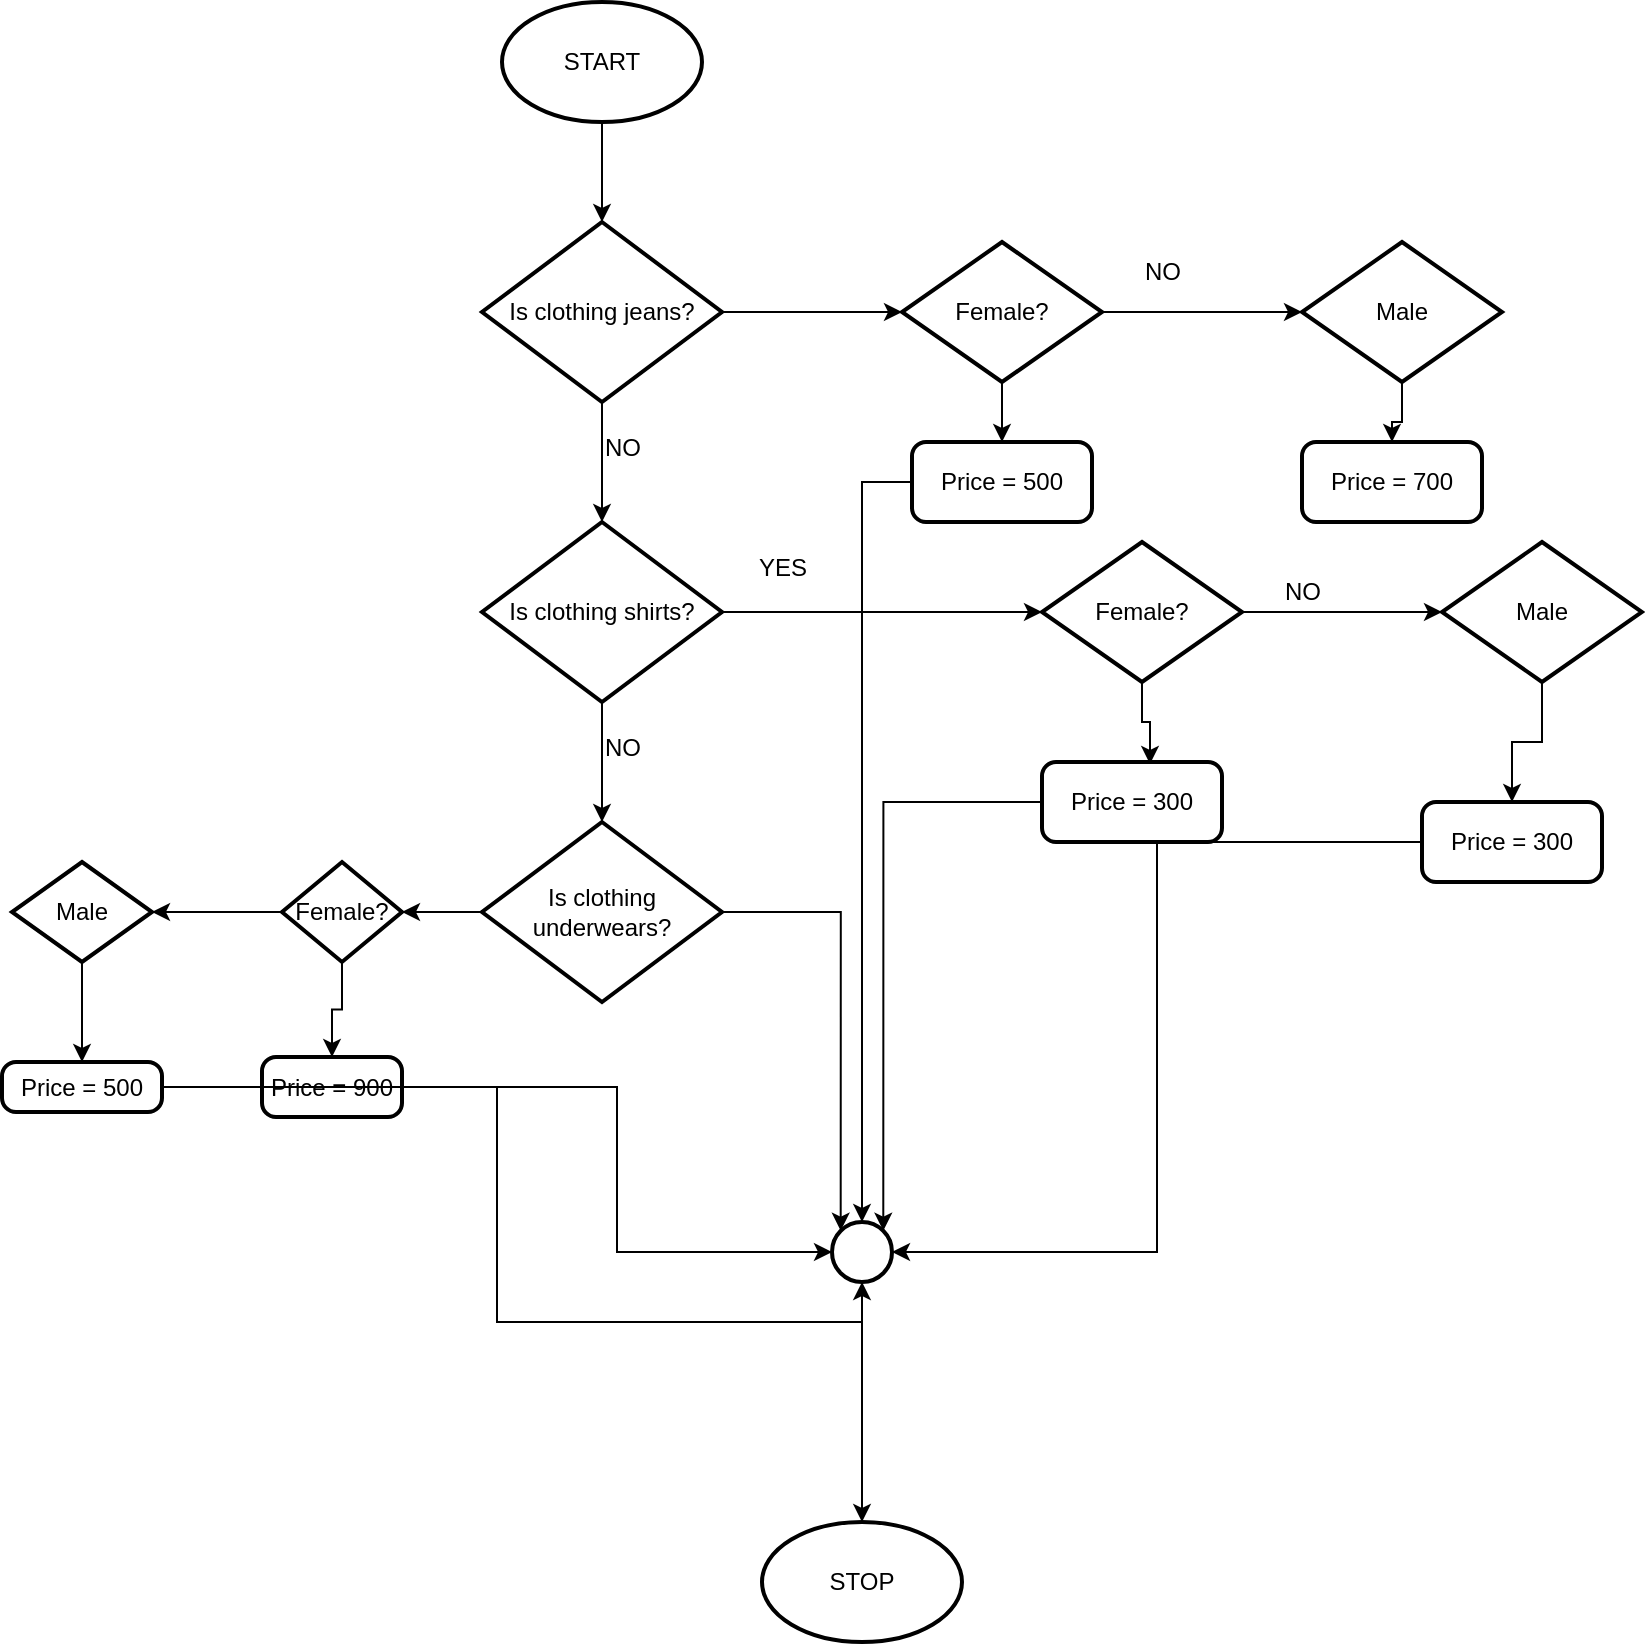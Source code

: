 <mxfile version="21.6.8" type="github">
  <diagram name="Page-1" id="qE_Iuf9_is86DIzy7JFs">
    <mxGraphModel dx="880" dy="459" grid="1" gridSize="10" guides="1" tooltips="1" connect="1" arrows="1" fold="1" page="1" pageScale="1" pageWidth="850" pageHeight="1100" math="0" shadow="0">
      <root>
        <mxCell id="0" />
        <mxCell id="1" parent="0" />
        <mxCell id="RJ3PbFMStZRNw0Oud8YA-7" style="edgeStyle=orthogonalEdgeStyle;rounded=0;orthogonalLoop=1;jettySize=auto;html=1;entryX=0.5;entryY=0;entryDx=0;entryDy=0;entryPerimeter=0;" edge="1" parent="1" source="RJ3PbFMStZRNw0Oud8YA-1" target="RJ3PbFMStZRNw0Oud8YA-2">
          <mxGeometry relative="1" as="geometry" />
        </mxCell>
        <mxCell id="RJ3PbFMStZRNw0Oud8YA-1" value="START" style="strokeWidth=2;html=1;shape=mxgraph.flowchart.start_1;whiteSpace=wrap;" vertex="1" parent="1">
          <mxGeometry x="270" y="20" width="100" height="60" as="geometry" />
        </mxCell>
        <mxCell id="RJ3PbFMStZRNw0Oud8YA-8" style="edgeStyle=orthogonalEdgeStyle;rounded=0;orthogonalLoop=1;jettySize=auto;html=1;entryX=0.5;entryY=0;entryDx=0;entryDy=0;entryPerimeter=0;" edge="1" parent="1" source="RJ3PbFMStZRNw0Oud8YA-2" target="RJ3PbFMStZRNw0Oud8YA-4">
          <mxGeometry relative="1" as="geometry" />
        </mxCell>
        <mxCell id="RJ3PbFMStZRNw0Oud8YA-9" style="edgeStyle=orthogonalEdgeStyle;rounded=0;orthogonalLoop=1;jettySize=auto;html=1;entryX=0;entryY=0.5;entryDx=0;entryDy=0;entryPerimeter=0;" edge="1" parent="1" source="RJ3PbFMStZRNw0Oud8YA-2" target="RJ3PbFMStZRNw0Oud8YA-3">
          <mxGeometry relative="1" as="geometry" />
        </mxCell>
        <mxCell id="RJ3PbFMStZRNw0Oud8YA-2" value="Is clothing jeans?" style="strokeWidth=2;html=1;shape=mxgraph.flowchart.decision;whiteSpace=wrap;" vertex="1" parent="1">
          <mxGeometry x="260" y="130" width="120" height="90" as="geometry" />
        </mxCell>
        <mxCell id="RJ3PbFMStZRNw0Oud8YA-10" style="edgeStyle=orthogonalEdgeStyle;rounded=0;orthogonalLoop=1;jettySize=auto;html=1;entryX=0;entryY=0.5;entryDx=0;entryDy=0;entryPerimeter=0;" edge="1" parent="1" source="RJ3PbFMStZRNw0Oud8YA-3" target="RJ3PbFMStZRNw0Oud8YA-6">
          <mxGeometry relative="1" as="geometry" />
        </mxCell>
        <mxCell id="RJ3PbFMStZRNw0Oud8YA-24" style="edgeStyle=orthogonalEdgeStyle;rounded=0;orthogonalLoop=1;jettySize=auto;html=1;entryX=0.5;entryY=0;entryDx=0;entryDy=0;" edge="1" parent="1" source="RJ3PbFMStZRNw0Oud8YA-3" target="RJ3PbFMStZRNw0Oud8YA-18">
          <mxGeometry relative="1" as="geometry" />
        </mxCell>
        <mxCell id="RJ3PbFMStZRNw0Oud8YA-3" value="Female?" style="strokeWidth=2;html=1;shape=mxgraph.flowchart.decision;whiteSpace=wrap;" vertex="1" parent="1">
          <mxGeometry x="470" y="140" width="100" height="70" as="geometry" />
        </mxCell>
        <mxCell id="RJ3PbFMStZRNw0Oud8YA-15" style="edgeStyle=orthogonalEdgeStyle;rounded=0;orthogonalLoop=1;jettySize=auto;html=1;entryX=0.5;entryY=0;entryDx=0;entryDy=0;entryPerimeter=0;" edge="1" parent="1" source="RJ3PbFMStZRNw0Oud8YA-4" target="RJ3PbFMStZRNw0Oud8YA-5">
          <mxGeometry relative="1" as="geometry" />
        </mxCell>
        <mxCell id="RJ3PbFMStZRNw0Oud8YA-25" style="edgeStyle=orthogonalEdgeStyle;rounded=0;orthogonalLoop=1;jettySize=auto;html=1;entryX=0;entryY=0.5;entryDx=0;entryDy=0;entryPerimeter=0;" edge="1" parent="1" source="RJ3PbFMStZRNw0Oud8YA-4" target="RJ3PbFMStZRNw0Oud8YA-13">
          <mxGeometry relative="1" as="geometry" />
        </mxCell>
        <mxCell id="RJ3PbFMStZRNw0Oud8YA-4" value="Is clothing shirts?" style="strokeWidth=2;html=1;shape=mxgraph.flowchart.decision;whiteSpace=wrap;" vertex="1" parent="1">
          <mxGeometry x="260" y="280" width="120" height="90" as="geometry" />
        </mxCell>
        <mxCell id="RJ3PbFMStZRNw0Oud8YA-37" style="edgeStyle=orthogonalEdgeStyle;rounded=0;orthogonalLoop=1;jettySize=auto;html=1;entryX=1;entryY=0.5;entryDx=0;entryDy=0;entryPerimeter=0;" edge="1" parent="1" source="RJ3PbFMStZRNw0Oud8YA-5" target="RJ3PbFMStZRNw0Oud8YA-16">
          <mxGeometry relative="1" as="geometry" />
        </mxCell>
        <mxCell id="RJ3PbFMStZRNw0Oud8YA-47" style="edgeStyle=orthogonalEdgeStyle;rounded=0;orthogonalLoop=1;jettySize=auto;html=1;entryX=0.145;entryY=0.145;entryDx=0;entryDy=0;entryPerimeter=0;" edge="1" parent="1" source="RJ3PbFMStZRNw0Oud8YA-5" target="RJ3PbFMStZRNw0Oud8YA-41">
          <mxGeometry relative="1" as="geometry" />
        </mxCell>
        <mxCell id="RJ3PbFMStZRNw0Oud8YA-5" value="Is clothing underwears?" style="strokeWidth=2;html=1;shape=mxgraph.flowchart.decision;whiteSpace=wrap;" vertex="1" parent="1">
          <mxGeometry x="260" y="430" width="120" height="90" as="geometry" />
        </mxCell>
        <mxCell id="RJ3PbFMStZRNw0Oud8YA-27" style="edgeStyle=orthogonalEdgeStyle;rounded=0;orthogonalLoop=1;jettySize=auto;html=1;entryX=0.5;entryY=0;entryDx=0;entryDy=0;" edge="1" parent="1" source="RJ3PbFMStZRNw0Oud8YA-6" target="RJ3PbFMStZRNw0Oud8YA-19">
          <mxGeometry relative="1" as="geometry" />
        </mxCell>
        <mxCell id="RJ3PbFMStZRNw0Oud8YA-6" value="Male" style="strokeWidth=2;html=1;shape=mxgraph.flowchart.decision;whiteSpace=wrap;" vertex="1" parent="1">
          <mxGeometry x="670" y="140" width="100" height="70" as="geometry" />
        </mxCell>
        <mxCell id="RJ3PbFMStZRNw0Oud8YA-11" value="NO" style="text;html=1;align=center;verticalAlign=middle;resizable=0;points=[];autosize=1;strokeColor=none;fillColor=none;" vertex="1" parent="1">
          <mxGeometry x="580" y="140" width="40" height="30" as="geometry" />
        </mxCell>
        <mxCell id="RJ3PbFMStZRNw0Oud8YA-26" style="edgeStyle=orthogonalEdgeStyle;rounded=0;orthogonalLoop=1;jettySize=auto;html=1;entryX=0;entryY=0.5;entryDx=0;entryDy=0;entryPerimeter=0;" edge="1" parent="1" source="RJ3PbFMStZRNw0Oud8YA-13" target="RJ3PbFMStZRNw0Oud8YA-14">
          <mxGeometry relative="1" as="geometry" />
        </mxCell>
        <mxCell id="RJ3PbFMStZRNw0Oud8YA-29" style="edgeStyle=orthogonalEdgeStyle;rounded=0;orthogonalLoop=1;jettySize=auto;html=1;entryX=0.6;entryY=0.025;entryDx=0;entryDy=0;entryPerimeter=0;" edge="1" parent="1" source="RJ3PbFMStZRNw0Oud8YA-13" target="RJ3PbFMStZRNw0Oud8YA-20">
          <mxGeometry relative="1" as="geometry" />
        </mxCell>
        <mxCell id="RJ3PbFMStZRNw0Oud8YA-13" value="Female?" style="strokeWidth=2;html=1;shape=mxgraph.flowchart.decision;whiteSpace=wrap;" vertex="1" parent="1">
          <mxGeometry x="540" y="290" width="100" height="70" as="geometry" />
        </mxCell>
        <mxCell id="RJ3PbFMStZRNw0Oud8YA-28" style="edgeStyle=orthogonalEdgeStyle;rounded=0;orthogonalLoop=1;jettySize=auto;html=1;entryX=0.5;entryY=0;entryDx=0;entryDy=0;" edge="1" parent="1" source="RJ3PbFMStZRNw0Oud8YA-14" target="RJ3PbFMStZRNw0Oud8YA-23">
          <mxGeometry relative="1" as="geometry" />
        </mxCell>
        <mxCell id="RJ3PbFMStZRNw0Oud8YA-14" value="Male" style="strokeWidth=2;html=1;shape=mxgraph.flowchart.decision;whiteSpace=wrap;" vertex="1" parent="1">
          <mxGeometry x="740" y="290" width="100" height="70" as="geometry" />
        </mxCell>
        <mxCell id="RJ3PbFMStZRNw0Oud8YA-38" style="edgeStyle=orthogonalEdgeStyle;rounded=0;orthogonalLoop=1;jettySize=auto;html=1;entryX=1;entryY=0.5;entryDx=0;entryDy=0;entryPerimeter=0;" edge="1" parent="1" source="RJ3PbFMStZRNw0Oud8YA-16" target="RJ3PbFMStZRNw0Oud8YA-17">
          <mxGeometry relative="1" as="geometry" />
        </mxCell>
        <mxCell id="RJ3PbFMStZRNw0Oud8YA-39" style="edgeStyle=orthogonalEdgeStyle;rounded=0;orthogonalLoop=1;jettySize=auto;html=1;entryX=0.5;entryY=0;entryDx=0;entryDy=0;" edge="1" parent="1" source="RJ3PbFMStZRNw0Oud8YA-16" target="RJ3PbFMStZRNw0Oud8YA-21">
          <mxGeometry relative="1" as="geometry" />
        </mxCell>
        <mxCell id="RJ3PbFMStZRNw0Oud8YA-16" value="Female?" style="strokeWidth=2;html=1;shape=mxgraph.flowchart.decision;whiteSpace=wrap;" vertex="1" parent="1">
          <mxGeometry x="160" y="450" width="60" height="50" as="geometry" />
        </mxCell>
        <mxCell id="RJ3PbFMStZRNw0Oud8YA-40" style="edgeStyle=orthogonalEdgeStyle;rounded=0;orthogonalLoop=1;jettySize=auto;html=1;entryX=0.5;entryY=0;entryDx=0;entryDy=0;" edge="1" parent="1" source="RJ3PbFMStZRNw0Oud8YA-17" target="RJ3PbFMStZRNw0Oud8YA-22">
          <mxGeometry relative="1" as="geometry" />
        </mxCell>
        <mxCell id="RJ3PbFMStZRNw0Oud8YA-17" value="Male" style="strokeWidth=2;html=1;shape=mxgraph.flowchart.decision;whiteSpace=wrap;" vertex="1" parent="1">
          <mxGeometry x="25" y="450" width="70" height="50" as="geometry" />
        </mxCell>
        <mxCell id="RJ3PbFMStZRNw0Oud8YA-44" style="edgeStyle=orthogonalEdgeStyle;rounded=0;orthogonalLoop=1;jettySize=auto;html=1;" edge="1" parent="1" source="RJ3PbFMStZRNw0Oud8YA-18" target="RJ3PbFMStZRNw0Oud8YA-41">
          <mxGeometry relative="1" as="geometry" />
        </mxCell>
        <mxCell id="RJ3PbFMStZRNw0Oud8YA-18" value="Price = 500" style="rounded=1;whiteSpace=wrap;html=1;absoluteArcSize=1;arcSize=14;strokeWidth=2;" vertex="1" parent="1">
          <mxGeometry x="475" y="240" width="90" height="40" as="geometry" />
        </mxCell>
        <mxCell id="RJ3PbFMStZRNw0Oud8YA-19" value="Price = 700" style="rounded=1;whiteSpace=wrap;html=1;absoluteArcSize=1;arcSize=14;strokeWidth=2;" vertex="1" parent="1">
          <mxGeometry x="670" y="240" width="90" height="40" as="geometry" />
        </mxCell>
        <mxCell id="RJ3PbFMStZRNw0Oud8YA-43" style="edgeStyle=orthogonalEdgeStyle;rounded=0;orthogonalLoop=1;jettySize=auto;html=1;entryX=0.855;entryY=0.145;entryDx=0;entryDy=0;entryPerimeter=0;" edge="1" parent="1" source="RJ3PbFMStZRNw0Oud8YA-20" target="RJ3PbFMStZRNw0Oud8YA-41">
          <mxGeometry relative="1" as="geometry" />
        </mxCell>
        <mxCell id="RJ3PbFMStZRNw0Oud8YA-20" value="Price = 300" style="rounded=1;whiteSpace=wrap;html=1;absoluteArcSize=1;arcSize=14;strokeWidth=2;" vertex="1" parent="1">
          <mxGeometry x="540" y="400" width="90" height="40" as="geometry" />
        </mxCell>
        <mxCell id="RJ3PbFMStZRNw0Oud8YA-48" style="edgeStyle=orthogonalEdgeStyle;rounded=0;orthogonalLoop=1;jettySize=auto;html=1;entryX=0;entryY=0.5;entryDx=0;entryDy=0;entryPerimeter=0;" edge="1" parent="1" source="RJ3PbFMStZRNw0Oud8YA-21" target="RJ3PbFMStZRNw0Oud8YA-41">
          <mxGeometry relative="1" as="geometry" />
        </mxCell>
        <mxCell id="RJ3PbFMStZRNw0Oud8YA-21" value="Price = 900" style="rounded=1;whiteSpace=wrap;html=1;absoluteArcSize=1;arcSize=14;strokeWidth=2;" vertex="1" parent="1">
          <mxGeometry x="150" y="547.5" width="70" height="30" as="geometry" />
        </mxCell>
        <mxCell id="RJ3PbFMStZRNw0Oud8YA-50" style="edgeStyle=orthogonalEdgeStyle;rounded=0;orthogonalLoop=1;jettySize=auto;html=1;entryX=0.5;entryY=1;entryDx=0;entryDy=0;entryPerimeter=0;" edge="1" parent="1" source="RJ3PbFMStZRNw0Oud8YA-22" target="RJ3PbFMStZRNw0Oud8YA-41">
          <mxGeometry relative="1" as="geometry" />
        </mxCell>
        <mxCell id="RJ3PbFMStZRNw0Oud8YA-22" value="Price = 500" style="rounded=1;whiteSpace=wrap;html=1;absoluteArcSize=1;arcSize=14;strokeWidth=2;" vertex="1" parent="1">
          <mxGeometry x="20" y="550" width="80" height="25" as="geometry" />
        </mxCell>
        <mxCell id="RJ3PbFMStZRNw0Oud8YA-46" style="edgeStyle=orthogonalEdgeStyle;rounded=0;orthogonalLoop=1;jettySize=auto;html=1;entryX=1;entryY=0.5;entryDx=0;entryDy=0;entryPerimeter=0;" edge="1" parent="1" source="RJ3PbFMStZRNw0Oud8YA-23" target="RJ3PbFMStZRNw0Oud8YA-41">
          <mxGeometry relative="1" as="geometry" />
        </mxCell>
        <mxCell id="RJ3PbFMStZRNw0Oud8YA-23" value="Price = 300" style="rounded=1;whiteSpace=wrap;html=1;absoluteArcSize=1;arcSize=14;strokeWidth=2;" vertex="1" parent="1">
          <mxGeometry x="730" y="420" width="90" height="40" as="geometry" />
        </mxCell>
        <mxCell id="RJ3PbFMStZRNw0Oud8YA-30" value="YES" style="text;html=1;align=center;verticalAlign=middle;resizable=0;points=[];autosize=1;strokeColor=none;fillColor=none;" vertex="1" parent="1">
          <mxGeometry x="385" y="288" width="50" height="30" as="geometry" />
        </mxCell>
        <mxCell id="RJ3PbFMStZRNw0Oud8YA-33" value="NO" style="text;html=1;align=center;verticalAlign=middle;resizable=0;points=[];autosize=1;strokeColor=none;fillColor=none;" vertex="1" parent="1">
          <mxGeometry x="650" y="300" width="40" height="30" as="geometry" />
        </mxCell>
        <mxCell id="RJ3PbFMStZRNw0Oud8YA-35" value="NO" style="text;html=1;align=center;verticalAlign=middle;resizable=0;points=[];autosize=1;strokeColor=none;fillColor=none;" vertex="1" parent="1">
          <mxGeometry x="310" y="228" width="40" height="30" as="geometry" />
        </mxCell>
        <mxCell id="RJ3PbFMStZRNw0Oud8YA-36" value="NO" style="text;html=1;align=center;verticalAlign=middle;resizable=0;points=[];autosize=1;strokeColor=none;fillColor=none;" vertex="1" parent="1">
          <mxGeometry x="310" y="378" width="40" height="30" as="geometry" />
        </mxCell>
        <mxCell id="RJ3PbFMStZRNw0Oud8YA-51" style="edgeStyle=orthogonalEdgeStyle;rounded=0;orthogonalLoop=1;jettySize=auto;html=1;" edge="1" parent="1" source="RJ3PbFMStZRNw0Oud8YA-41">
          <mxGeometry relative="1" as="geometry">
            <mxPoint x="450" y="780" as="targetPoint" />
          </mxGeometry>
        </mxCell>
        <mxCell id="RJ3PbFMStZRNw0Oud8YA-41" value="" style="strokeWidth=2;html=1;shape=mxgraph.flowchart.start_2;whiteSpace=wrap;" vertex="1" parent="1">
          <mxGeometry x="435" y="630" width="30" height="30" as="geometry" />
        </mxCell>
        <mxCell id="RJ3PbFMStZRNw0Oud8YA-52" value="STOP" style="strokeWidth=2;html=1;shape=mxgraph.flowchart.start_1;whiteSpace=wrap;" vertex="1" parent="1">
          <mxGeometry x="400" y="780" width="100" height="60" as="geometry" />
        </mxCell>
      </root>
    </mxGraphModel>
  </diagram>
</mxfile>
